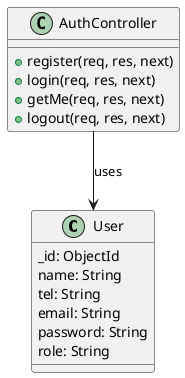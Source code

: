 @startuml

class User {
    _id: ObjectId
    name: String
    tel: String
    email: String
    password: String
    role: String
}

class AuthController {
    + register(req, res, next)
    + login(req, res, next)
    + getMe(req, res, next)
    + logout(req, res, next)
}

AuthController --> User : uses

@enduml
